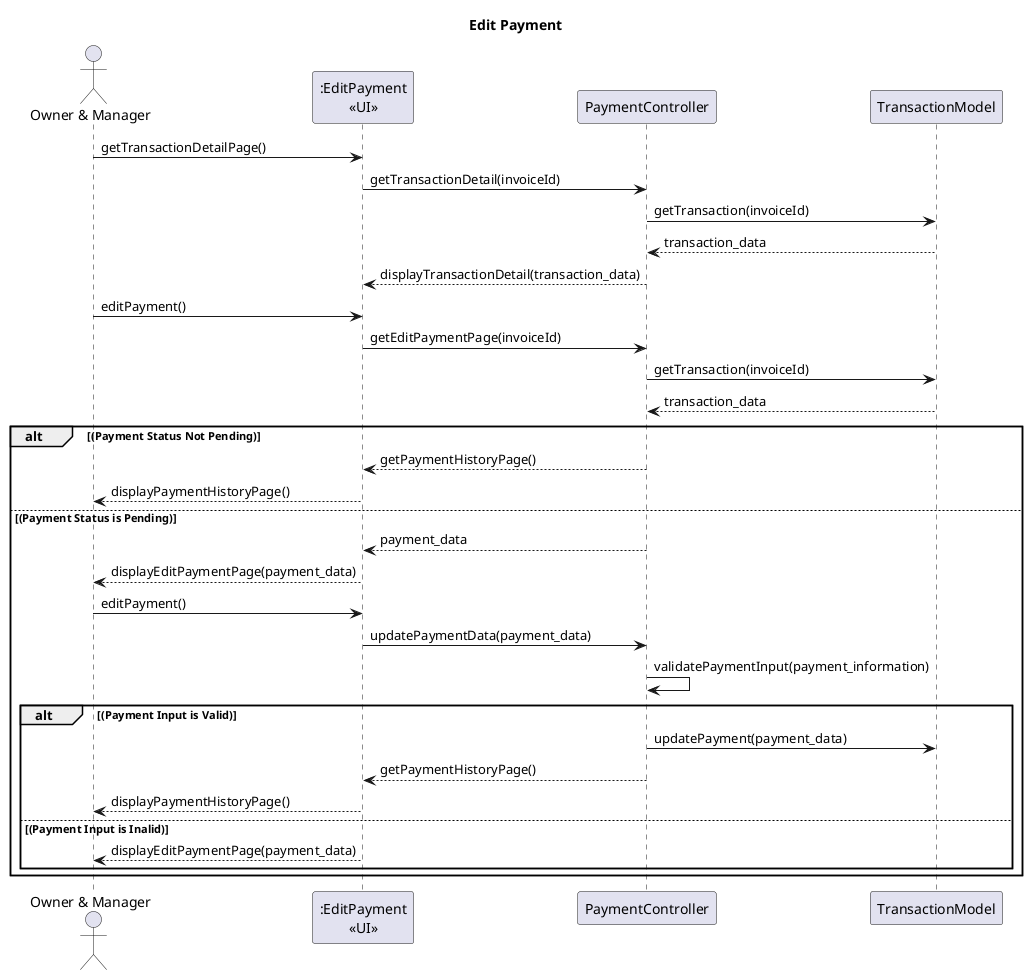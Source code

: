 @startuml
title Edit Payment
actor "Owner & Manager" as act
participant ":EditPayment\n<<UI>>" as view
participant PaymentController as ctrl
participant TransactionModel as tm

act -> view : getTransactionDetailPage()
view -> ctrl : getTransactionDetail(invoiceId)
ctrl -> tm : getTransaction(invoiceId)
ctrl <-- tm : transaction_data
view <-- ctrl : displayTransactionDetail(transaction_data)

act -> view : editPayment()
view -> ctrl : getEditPaymentPage(invoiceId)
ctrl -> tm : getTransaction(invoiceId)
ctrl <-- tm : transaction_data

alt (Payment Status Not Pending)
    view <-- ctrl : getPaymentHistoryPage()
    act <-- view : displayPaymentHistoryPage() 
else (Payment Status is Pending)
    view <-- ctrl : payment_data
    act <-- view : displayEditPaymentPage(payment_data) 

    act -> view : editPayment()
    view -> ctrl : updatePaymentData(payment_data)
    ctrl -> ctrl : validatePaymentInput(payment_information)
    alt (Payment Input is Valid)
        ctrl -> tm : updatePayment(payment_data)
    
        view <-- ctrl : getPaymentHistoryPage()
        act <-- view : displayPaymentHistoryPage()
    else (Payment Input is Inalid)
    
        act <-- view : displayEditPaymentPage(payment_data)
    end 
end 
@enduml
